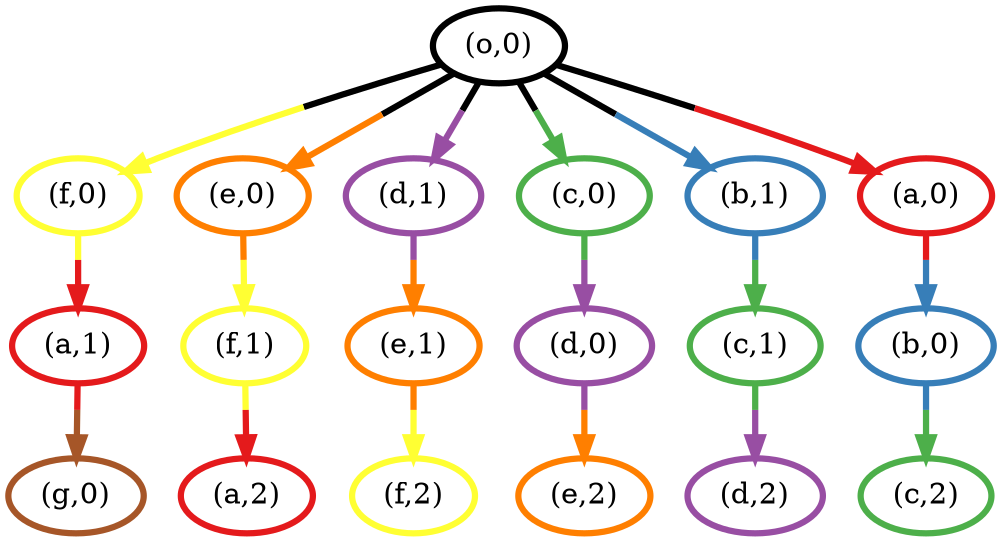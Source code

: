 digraph G {
	18 [penwidth=3,colorscheme=set19,color=-115663697,label="(o,0)"]
	17 [penwidth=3,colorscheme=set19,color=1,label="(a,2)"]
	16 [penwidth=3,colorscheme=set19,color=6,label="(f,0)"]
	15 [penwidth=3,colorscheme=set19,color=6,label="(f,2)"]
	14 [penwidth=3,colorscheme=set19,color=6,label="(f,1)"]
	13 [penwidth=3,colorscheme=set19,color=5,label="(e,0)"]
	12 [penwidth=3,colorscheme=set19,color=5,label="(e,1)"]
	11 [penwidth=3,colorscheme=set19,color=4,label="(d,1)"]
	10 [penwidth=3,colorscheme=set19,color=5,label="(e,2)"]
	9 [penwidth=3,colorscheme=set19,color=4,label="(d,2)"]
	8 [penwidth=3,colorscheme=set19,color=4,label="(d,0)"]
	7 [penwidth=3,colorscheme=set19,color=3,label="(c,0)"]
	6 [penwidth=3,colorscheme=set19,color=3,label="(c,1)"]
	5 [penwidth=3,colorscheme=set19,color=2,label="(b,1)"]
	4 [penwidth=3,colorscheme=set19,color=3,label="(c,2)"]
	3 [penwidth=3,colorscheme=set19,color=7,label="(g,0)"]
	2 [penwidth=3,colorscheme=set19,color=1,label="(a,1)"]
	1 [penwidth=3,colorscheme=set19,color=2,label="(b,0)"]
	0 [penwidth=3,colorscheme=set19,color=1,label="(a,0)"]
	18 -> 16 [penwidth=3,colorscheme=set19,color="-115663697;0.5:6"]
	18 -> 13 [penwidth=3,colorscheme=set19,color="-115663697;0.5:5"]
	18 -> 11 [penwidth=3,colorscheme=set19,color="-115663697;0.5:4"]
	18 -> 7 [penwidth=3,colorscheme=set19,color="-115663697;0.5:3"]
	18 -> 5 [penwidth=3,colorscheme=set19,color="-115663697;0.5:2"]
	18 -> 0 [penwidth=3,colorscheme=set19,color="-115663697;0.5:1"]
	16 -> 2 [penwidth=3,colorscheme=set19,color="6;0.5:1"]
	14 -> 17 [penwidth=3,colorscheme=set19,color="6;0.5:1"]
	13 -> 14 [penwidth=3,colorscheme=set19,color="5;0.5:6"]
	12 -> 15 [penwidth=3,colorscheme=set19,color="5;0.5:6"]
	11 -> 12 [penwidth=3,colorscheme=set19,color="4;0.5:5"]
	8 -> 10 [penwidth=3,colorscheme=set19,color="4;0.5:5"]
	7 -> 8 [penwidth=3,colorscheme=set19,color="3;0.5:4"]
	6 -> 9 [penwidth=3,colorscheme=set19,color="3;0.5:4"]
	5 -> 6 [penwidth=3,colorscheme=set19,color="2;0.5:3"]
	2 -> 3 [penwidth=3,colorscheme=set19,color="1;0.5:7"]
	1 -> 4 [penwidth=3,colorscheme=set19,color="2;0.5:3"]
	0 -> 1 [penwidth=3,colorscheme=set19,color="1;0.5:2"]
}